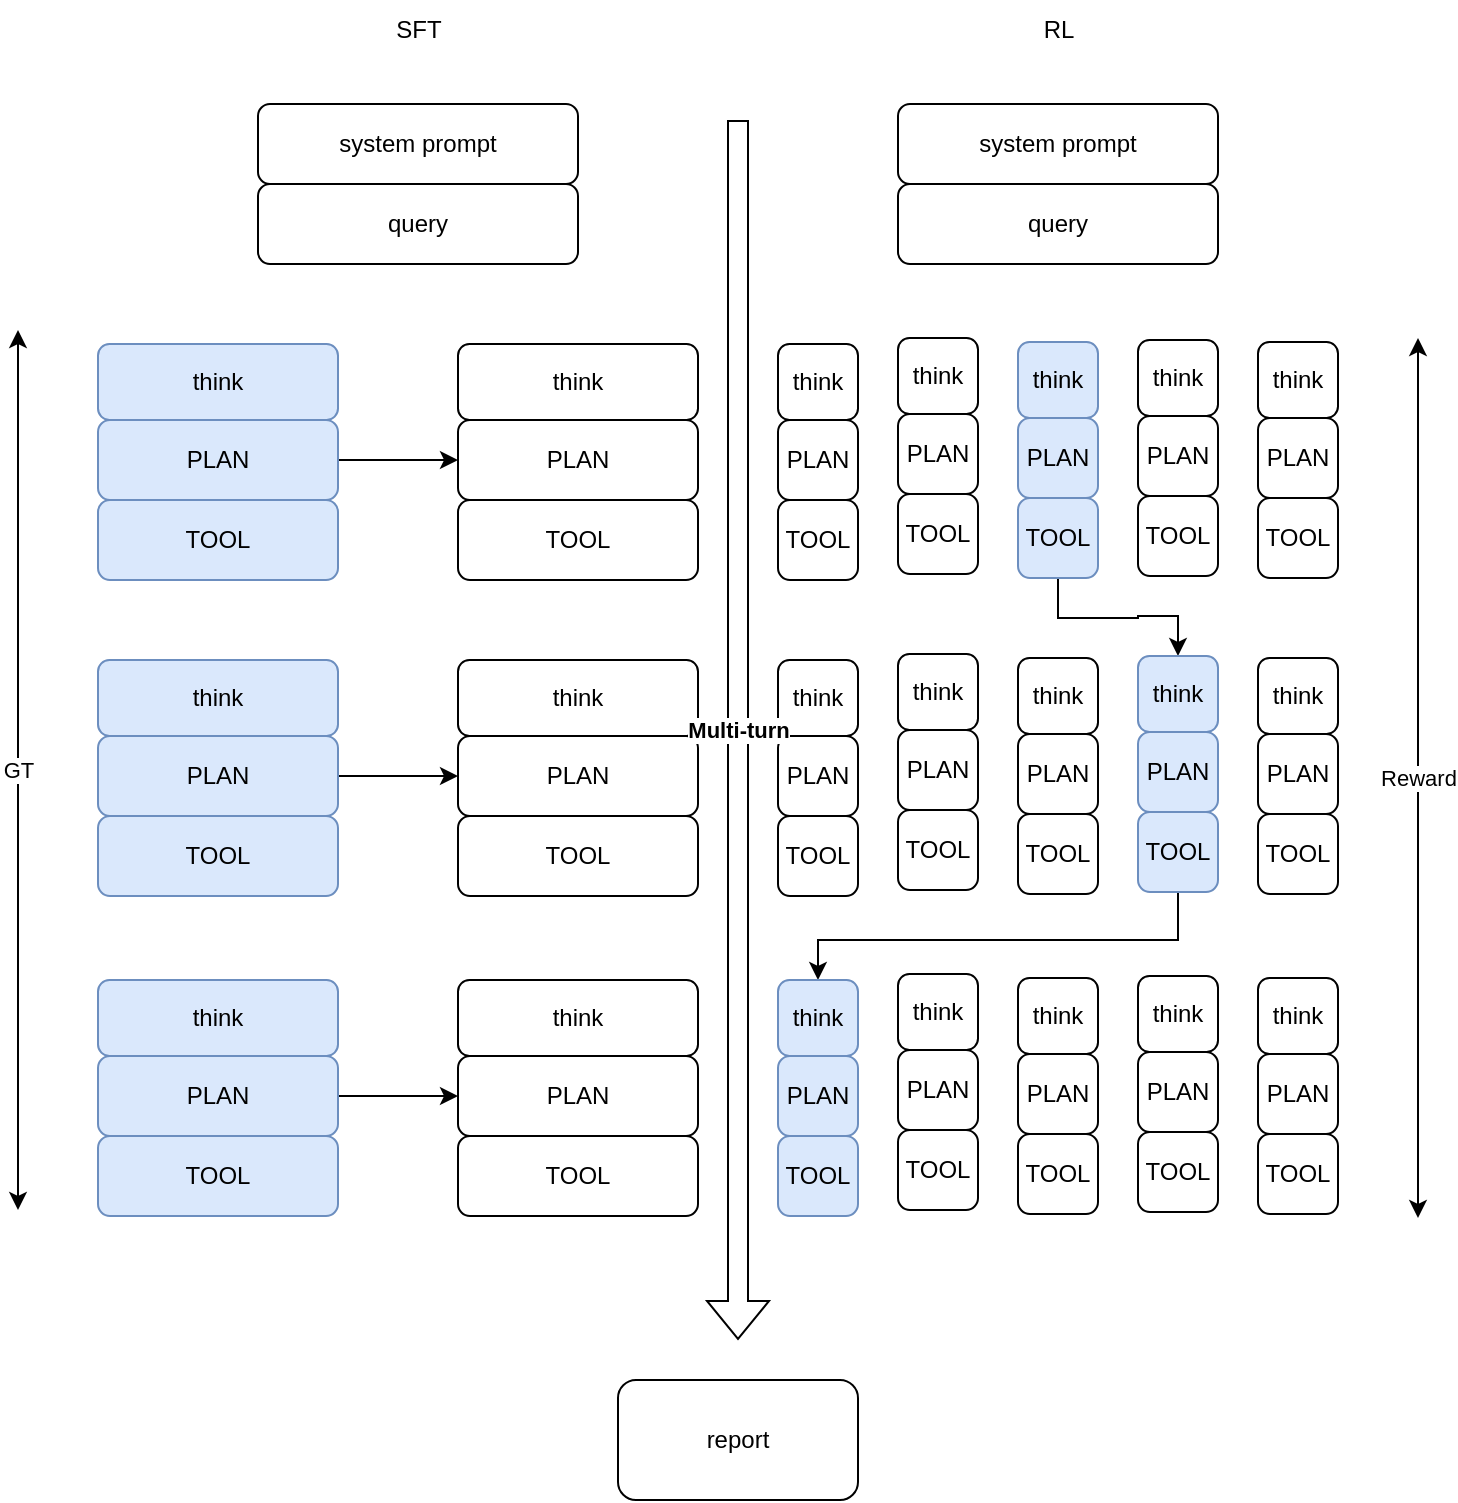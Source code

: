 <mxfile version="28.0.6">
  <diagram name="第 1 页" id="1-Jnj2OXeTHvH94W0eM9">
    <mxGraphModel dx="2066" dy="1111" grid="1" gridSize="10" guides="1" tooltips="1" connect="1" arrows="1" fold="1" page="1" pageScale="1" pageWidth="827" pageHeight="1169" math="0" shadow="0">
      <root>
        <mxCell id="0" />
        <mxCell id="1" parent="0" />
        <mxCell id="kIH4VswwCRjVbhYR88mj-3" value="system prompt" style="rounded=1;whiteSpace=wrap;html=1;" vertex="1" parent="1">
          <mxGeometry x="480" y="162" width="160" height="40" as="geometry" />
        </mxCell>
        <mxCell id="kIH4VswwCRjVbhYR88mj-4" value="query" style="rounded=1;whiteSpace=wrap;html=1;" vertex="1" parent="1">
          <mxGeometry x="480" y="202" width="160" height="40" as="geometry" />
        </mxCell>
        <mxCell id="kIH4VswwCRjVbhYR88mj-8" value="think" style="rounded=1;whiteSpace=wrap;html=1;" vertex="1" parent="1">
          <mxGeometry x="260" y="282" width="120" height="38" as="geometry" />
        </mxCell>
        <mxCell id="kIH4VswwCRjVbhYR88mj-9" value="PLAN" style="rounded=1;whiteSpace=wrap;html=1;" vertex="1" parent="1">
          <mxGeometry x="260" y="320" width="120" height="40" as="geometry" />
        </mxCell>
        <mxCell id="kIH4VswwCRjVbhYR88mj-11" value="system prompt" style="rounded=1;whiteSpace=wrap;html=1;" vertex="1" parent="1">
          <mxGeometry x="160" y="162" width="160" height="40" as="geometry" />
        </mxCell>
        <mxCell id="kIH4VswwCRjVbhYR88mj-12" value="query" style="rounded=1;whiteSpace=wrap;html=1;" vertex="1" parent="1">
          <mxGeometry x="160" y="202" width="160" height="40" as="geometry" />
        </mxCell>
        <mxCell id="kIH4VswwCRjVbhYR88mj-13" value="SFT" style="text;html=1;align=center;verticalAlign=middle;resizable=0;points=[];autosize=1;strokeColor=none;fillColor=none;" vertex="1" parent="1">
          <mxGeometry x="215" y="110" width="50" height="30" as="geometry" />
        </mxCell>
        <mxCell id="kIH4VswwCRjVbhYR88mj-14" value="RL" style="text;html=1;align=center;verticalAlign=middle;resizable=0;points=[];autosize=1;strokeColor=none;fillColor=none;" vertex="1" parent="1">
          <mxGeometry x="540" y="110" width="40" height="30" as="geometry" />
        </mxCell>
        <mxCell id="kIH4VswwCRjVbhYR88mj-15" value="TOOL" style="rounded=1;whiteSpace=wrap;html=1;" vertex="1" parent="1">
          <mxGeometry x="260" y="360" width="120" height="40" as="geometry" />
        </mxCell>
        <mxCell id="kIH4VswwCRjVbhYR88mj-18" value="think" style="rounded=1;whiteSpace=wrap;html=1;fillColor=#dae8fc;strokeColor=#6c8ebf;" vertex="1" parent="1">
          <mxGeometry x="540" y="281" width="40" height="38" as="geometry" />
        </mxCell>
        <mxCell id="kIH4VswwCRjVbhYR88mj-19" value="PLAN" style="rounded=1;whiteSpace=wrap;html=1;fillColor=#dae8fc;strokeColor=#6c8ebf;" vertex="1" parent="1">
          <mxGeometry x="540" y="319" width="40" height="40" as="geometry" />
        </mxCell>
        <mxCell id="kIH4VswwCRjVbhYR88mj-72" style="edgeStyle=orthogonalEdgeStyle;rounded=0;orthogonalLoop=1;jettySize=auto;html=1;exitX=0.5;exitY=1;exitDx=0;exitDy=0;" edge="1" parent="1" source="kIH4VswwCRjVbhYR88mj-20" target="kIH4VswwCRjVbhYR88mj-43">
          <mxGeometry relative="1" as="geometry" />
        </mxCell>
        <mxCell id="kIH4VswwCRjVbhYR88mj-20" value="TOOL" style="rounded=1;whiteSpace=wrap;html=1;fillColor=#dae8fc;strokeColor=#6c8ebf;" vertex="1" parent="1">
          <mxGeometry x="540" y="359" width="40" height="40" as="geometry" />
        </mxCell>
        <mxCell id="kIH4VswwCRjVbhYR88mj-21" value="think" style="rounded=1;whiteSpace=wrap;html=1;" vertex="1" parent="1">
          <mxGeometry x="260" y="440" width="120" height="38" as="geometry" />
        </mxCell>
        <mxCell id="kIH4VswwCRjVbhYR88mj-22" value="PLAN" style="rounded=1;whiteSpace=wrap;html=1;" vertex="1" parent="1">
          <mxGeometry x="260" y="478" width="120" height="40" as="geometry" />
        </mxCell>
        <mxCell id="kIH4VswwCRjVbhYR88mj-23" value="TOOL" style="rounded=1;whiteSpace=wrap;html=1;" vertex="1" parent="1">
          <mxGeometry x="260" y="518" width="120" height="40" as="geometry" />
        </mxCell>
        <mxCell id="kIH4VswwCRjVbhYR88mj-24" value="think" style="rounded=1;whiteSpace=wrap;html=1;" vertex="1" parent="1">
          <mxGeometry x="260" y="600" width="120" height="38" as="geometry" />
        </mxCell>
        <mxCell id="kIH4VswwCRjVbhYR88mj-25" value="PLAN" style="rounded=1;whiteSpace=wrap;html=1;" vertex="1" parent="1">
          <mxGeometry x="260" y="638" width="120" height="40" as="geometry" />
        </mxCell>
        <mxCell id="kIH4VswwCRjVbhYR88mj-26" value="TOOL" style="rounded=1;whiteSpace=wrap;html=1;" vertex="1" parent="1">
          <mxGeometry x="260" y="678" width="120" height="40" as="geometry" />
        </mxCell>
        <mxCell id="kIH4VswwCRjVbhYR88mj-27" value="think" style="rounded=1;whiteSpace=wrap;html=1;" vertex="1" parent="1">
          <mxGeometry x="600" y="280" width="40" height="38" as="geometry" />
        </mxCell>
        <mxCell id="kIH4VswwCRjVbhYR88mj-28" value="PLAN" style="rounded=1;whiteSpace=wrap;html=1;" vertex="1" parent="1">
          <mxGeometry x="600" y="318" width="40" height="40" as="geometry" />
        </mxCell>
        <mxCell id="kIH4VswwCRjVbhYR88mj-29" value="TOOL" style="rounded=1;whiteSpace=wrap;html=1;" vertex="1" parent="1">
          <mxGeometry x="600" y="358" width="40" height="40" as="geometry" />
        </mxCell>
        <mxCell id="kIH4VswwCRjVbhYR88mj-30" value="think" style="rounded=1;whiteSpace=wrap;html=1;" vertex="1" parent="1">
          <mxGeometry x="480" y="279" width="40" height="38" as="geometry" />
        </mxCell>
        <mxCell id="kIH4VswwCRjVbhYR88mj-31" value="PLAN" style="rounded=1;whiteSpace=wrap;html=1;" vertex="1" parent="1">
          <mxGeometry x="480" y="317" width="40" height="40" as="geometry" />
        </mxCell>
        <mxCell id="kIH4VswwCRjVbhYR88mj-32" value="TOOL" style="rounded=1;whiteSpace=wrap;html=1;" vertex="1" parent="1">
          <mxGeometry x="480" y="357" width="40" height="40" as="geometry" />
        </mxCell>
        <mxCell id="kIH4VswwCRjVbhYR88mj-33" value="think" style="rounded=1;whiteSpace=wrap;html=1;" vertex="1" parent="1">
          <mxGeometry x="660" y="281" width="40" height="38" as="geometry" />
        </mxCell>
        <mxCell id="kIH4VswwCRjVbhYR88mj-34" value="PLAN" style="rounded=1;whiteSpace=wrap;html=1;" vertex="1" parent="1">
          <mxGeometry x="660" y="319" width="40" height="40" as="geometry" />
        </mxCell>
        <mxCell id="kIH4VswwCRjVbhYR88mj-35" value="TOOL" style="rounded=1;whiteSpace=wrap;html=1;" vertex="1" parent="1">
          <mxGeometry x="660" y="359" width="40" height="40" as="geometry" />
        </mxCell>
        <mxCell id="kIH4VswwCRjVbhYR88mj-36" value="think" style="rounded=1;whiteSpace=wrap;html=1;" vertex="1" parent="1">
          <mxGeometry x="420" y="282" width="40" height="38" as="geometry" />
        </mxCell>
        <mxCell id="kIH4VswwCRjVbhYR88mj-37" value="PLAN" style="rounded=1;whiteSpace=wrap;html=1;" vertex="1" parent="1">
          <mxGeometry x="420" y="320" width="40" height="40" as="geometry" />
        </mxCell>
        <mxCell id="kIH4VswwCRjVbhYR88mj-38" value="TOOL" style="rounded=1;whiteSpace=wrap;html=1;" vertex="1" parent="1">
          <mxGeometry x="420" y="360" width="40" height="40" as="geometry" />
        </mxCell>
        <mxCell id="kIH4VswwCRjVbhYR88mj-39" value="GT" style="endArrow=classic;startArrow=classic;html=1;rounded=0;" edge="1" parent="1">
          <mxGeometry width="50" height="50" relative="1" as="geometry">
            <mxPoint x="40" y="715" as="sourcePoint" />
            <mxPoint x="40" y="275" as="targetPoint" />
          </mxGeometry>
        </mxCell>
        <mxCell id="kIH4VswwCRjVbhYR88mj-40" value="think" style="rounded=1;whiteSpace=wrap;html=1;" vertex="1" parent="1">
          <mxGeometry x="540" y="439" width="40" height="38" as="geometry" />
        </mxCell>
        <mxCell id="kIH4VswwCRjVbhYR88mj-41" value="PLAN" style="rounded=1;whiteSpace=wrap;html=1;" vertex="1" parent="1">
          <mxGeometry x="540" y="477" width="40" height="40" as="geometry" />
        </mxCell>
        <mxCell id="kIH4VswwCRjVbhYR88mj-42" value="TOOL" style="rounded=1;whiteSpace=wrap;html=1;" vertex="1" parent="1">
          <mxGeometry x="540" y="517" width="40" height="40" as="geometry" />
        </mxCell>
        <mxCell id="kIH4VswwCRjVbhYR88mj-43" value="think" style="rounded=1;whiteSpace=wrap;html=1;fillColor=#dae8fc;strokeColor=#6c8ebf;" vertex="1" parent="1">
          <mxGeometry x="600" y="438" width="40" height="38" as="geometry" />
        </mxCell>
        <mxCell id="kIH4VswwCRjVbhYR88mj-44" value="PLAN" style="rounded=1;whiteSpace=wrap;html=1;fillColor=#dae8fc;strokeColor=#6c8ebf;" vertex="1" parent="1">
          <mxGeometry x="600" y="476" width="40" height="40" as="geometry" />
        </mxCell>
        <mxCell id="kIH4VswwCRjVbhYR88mj-73" style="edgeStyle=orthogonalEdgeStyle;rounded=0;orthogonalLoop=1;jettySize=auto;html=1;entryX=0.5;entryY=0;entryDx=0;entryDy=0;" edge="1" parent="1" source="kIH4VswwCRjVbhYR88mj-45" target="kIH4VswwCRjVbhYR88mj-67">
          <mxGeometry relative="1" as="geometry">
            <Array as="points">
              <mxPoint x="620" y="580" />
              <mxPoint x="440" y="580" />
            </Array>
          </mxGeometry>
        </mxCell>
        <mxCell id="kIH4VswwCRjVbhYR88mj-45" value="TOOL" style="rounded=1;whiteSpace=wrap;html=1;fillColor=#dae8fc;strokeColor=#6c8ebf;" vertex="1" parent="1">
          <mxGeometry x="600" y="516" width="40" height="40" as="geometry" />
        </mxCell>
        <mxCell id="kIH4VswwCRjVbhYR88mj-46" value="think" style="rounded=1;whiteSpace=wrap;html=1;" vertex="1" parent="1">
          <mxGeometry x="480" y="437" width="40" height="38" as="geometry" />
        </mxCell>
        <mxCell id="kIH4VswwCRjVbhYR88mj-47" value="PLAN" style="rounded=1;whiteSpace=wrap;html=1;" vertex="1" parent="1">
          <mxGeometry x="480" y="475" width="40" height="40" as="geometry" />
        </mxCell>
        <mxCell id="kIH4VswwCRjVbhYR88mj-48" value="TOOL" style="rounded=1;whiteSpace=wrap;html=1;" vertex="1" parent="1">
          <mxGeometry x="480" y="515" width="40" height="40" as="geometry" />
        </mxCell>
        <mxCell id="kIH4VswwCRjVbhYR88mj-49" value="think" style="rounded=1;whiteSpace=wrap;html=1;" vertex="1" parent="1">
          <mxGeometry x="660" y="439" width="40" height="38" as="geometry" />
        </mxCell>
        <mxCell id="kIH4VswwCRjVbhYR88mj-50" value="PLAN" style="rounded=1;whiteSpace=wrap;html=1;" vertex="1" parent="1">
          <mxGeometry x="660" y="477" width="40" height="40" as="geometry" />
        </mxCell>
        <mxCell id="kIH4VswwCRjVbhYR88mj-51" value="TOOL" style="rounded=1;whiteSpace=wrap;html=1;" vertex="1" parent="1">
          <mxGeometry x="660" y="517" width="40" height="40" as="geometry" />
        </mxCell>
        <mxCell id="kIH4VswwCRjVbhYR88mj-52" value="think" style="rounded=1;whiteSpace=wrap;html=1;" vertex="1" parent="1">
          <mxGeometry x="420" y="440" width="40" height="38" as="geometry" />
        </mxCell>
        <mxCell id="kIH4VswwCRjVbhYR88mj-53" value="PLAN" style="rounded=1;whiteSpace=wrap;html=1;" vertex="1" parent="1">
          <mxGeometry x="420" y="478" width="40" height="40" as="geometry" />
        </mxCell>
        <mxCell id="kIH4VswwCRjVbhYR88mj-54" value="TOOL" style="rounded=1;whiteSpace=wrap;html=1;" vertex="1" parent="1">
          <mxGeometry x="420" y="518" width="40" height="40" as="geometry" />
        </mxCell>
        <mxCell id="kIH4VswwCRjVbhYR88mj-55" value="think" style="rounded=1;whiteSpace=wrap;html=1;" vertex="1" parent="1">
          <mxGeometry x="540" y="599" width="40" height="38" as="geometry" />
        </mxCell>
        <mxCell id="kIH4VswwCRjVbhYR88mj-56" value="PLAN" style="rounded=1;whiteSpace=wrap;html=1;" vertex="1" parent="1">
          <mxGeometry x="540" y="637" width="40" height="40" as="geometry" />
        </mxCell>
        <mxCell id="kIH4VswwCRjVbhYR88mj-57" value="TOOL" style="rounded=1;whiteSpace=wrap;html=1;" vertex="1" parent="1">
          <mxGeometry x="540" y="677" width="40" height="40" as="geometry" />
        </mxCell>
        <mxCell id="kIH4VswwCRjVbhYR88mj-58" value="think" style="rounded=1;whiteSpace=wrap;html=1;" vertex="1" parent="1">
          <mxGeometry x="600" y="598" width="40" height="38" as="geometry" />
        </mxCell>
        <mxCell id="kIH4VswwCRjVbhYR88mj-59" value="PLAN" style="rounded=1;whiteSpace=wrap;html=1;" vertex="1" parent="1">
          <mxGeometry x="600" y="636" width="40" height="40" as="geometry" />
        </mxCell>
        <mxCell id="kIH4VswwCRjVbhYR88mj-60" value="TOOL" style="rounded=1;whiteSpace=wrap;html=1;" vertex="1" parent="1">
          <mxGeometry x="600" y="676" width="40" height="40" as="geometry" />
        </mxCell>
        <mxCell id="kIH4VswwCRjVbhYR88mj-61" value="think" style="rounded=1;whiteSpace=wrap;html=1;" vertex="1" parent="1">
          <mxGeometry x="480" y="597" width="40" height="38" as="geometry" />
        </mxCell>
        <mxCell id="kIH4VswwCRjVbhYR88mj-62" value="PLAN" style="rounded=1;whiteSpace=wrap;html=1;" vertex="1" parent="1">
          <mxGeometry x="480" y="635" width="40" height="40" as="geometry" />
        </mxCell>
        <mxCell id="kIH4VswwCRjVbhYR88mj-63" value="TOOL" style="rounded=1;whiteSpace=wrap;html=1;" vertex="1" parent="1">
          <mxGeometry x="480" y="675" width="40" height="40" as="geometry" />
        </mxCell>
        <mxCell id="kIH4VswwCRjVbhYR88mj-64" value="think" style="rounded=1;whiteSpace=wrap;html=1;" vertex="1" parent="1">
          <mxGeometry x="660" y="599" width="40" height="38" as="geometry" />
        </mxCell>
        <mxCell id="kIH4VswwCRjVbhYR88mj-65" value="PLAN" style="rounded=1;whiteSpace=wrap;html=1;" vertex="1" parent="1">
          <mxGeometry x="660" y="637" width="40" height="40" as="geometry" />
        </mxCell>
        <mxCell id="kIH4VswwCRjVbhYR88mj-66" value="TOOL" style="rounded=1;whiteSpace=wrap;html=1;" vertex="1" parent="1">
          <mxGeometry x="660" y="677" width="40" height="40" as="geometry" />
        </mxCell>
        <mxCell id="kIH4VswwCRjVbhYR88mj-67" value="think" style="rounded=1;whiteSpace=wrap;html=1;fillColor=#dae8fc;strokeColor=#6c8ebf;" vertex="1" parent="1">
          <mxGeometry x="420" y="600" width="40" height="38" as="geometry" />
        </mxCell>
        <mxCell id="kIH4VswwCRjVbhYR88mj-68" value="PLAN" style="rounded=1;whiteSpace=wrap;html=1;fillColor=#dae8fc;strokeColor=#6c8ebf;" vertex="1" parent="1">
          <mxGeometry x="420" y="638" width="40" height="40" as="geometry" />
        </mxCell>
        <mxCell id="kIH4VswwCRjVbhYR88mj-69" value="TOOL" style="rounded=1;whiteSpace=wrap;html=1;fillColor=#dae8fc;strokeColor=#6c8ebf;" vertex="1" parent="1">
          <mxGeometry x="420" y="678" width="40" height="40" as="geometry" />
        </mxCell>
        <mxCell id="kIH4VswwCRjVbhYR88mj-70" value="Reward" style="endArrow=classic;startArrow=classic;html=1;rounded=0;" edge="1" parent="1">
          <mxGeometry width="50" height="50" relative="1" as="geometry">
            <mxPoint x="740" y="719" as="sourcePoint" />
            <mxPoint x="740" y="279" as="targetPoint" />
          </mxGeometry>
        </mxCell>
        <mxCell id="kIH4VswwCRjVbhYR88mj-71" value="Multi-turn" style="shape=flexArrow;endArrow=classic;html=1;rounded=0;fontStyle=1" edge="1" parent="1">
          <mxGeometry width="50" height="50" relative="1" as="geometry">
            <mxPoint x="400" y="170" as="sourcePoint" />
            <mxPoint x="400" y="780" as="targetPoint" />
          </mxGeometry>
        </mxCell>
        <mxCell id="kIH4VswwCRjVbhYR88mj-74" value="report" style="rounded=1;whiteSpace=wrap;html=1;" vertex="1" parent="1">
          <mxGeometry x="340" y="800" width="120" height="60" as="geometry" />
        </mxCell>
        <mxCell id="kIH4VswwCRjVbhYR88mj-75" value="think" style="rounded=1;whiteSpace=wrap;html=1;fillColor=#dae8fc;strokeColor=#6c8ebf;" vertex="1" parent="1">
          <mxGeometry x="80" y="282" width="120" height="38" as="geometry" />
        </mxCell>
        <mxCell id="kIH4VswwCRjVbhYR88mj-86" style="edgeStyle=orthogonalEdgeStyle;rounded=0;orthogonalLoop=1;jettySize=auto;html=1;exitX=1;exitY=0.5;exitDx=0;exitDy=0;entryX=0;entryY=0.5;entryDx=0;entryDy=0;" edge="1" parent="1" source="kIH4VswwCRjVbhYR88mj-76" target="kIH4VswwCRjVbhYR88mj-9">
          <mxGeometry relative="1" as="geometry" />
        </mxCell>
        <mxCell id="kIH4VswwCRjVbhYR88mj-76" value="PLAN" style="rounded=1;whiteSpace=wrap;html=1;fillColor=#dae8fc;strokeColor=#6c8ebf;" vertex="1" parent="1">
          <mxGeometry x="80" y="320" width="120" height="40" as="geometry" />
        </mxCell>
        <mxCell id="kIH4VswwCRjVbhYR88mj-77" value="TOOL" style="rounded=1;whiteSpace=wrap;html=1;fillColor=#dae8fc;strokeColor=#6c8ebf;" vertex="1" parent="1">
          <mxGeometry x="80" y="360" width="120" height="40" as="geometry" />
        </mxCell>
        <mxCell id="kIH4VswwCRjVbhYR88mj-78" value="think" style="rounded=1;whiteSpace=wrap;html=1;fillColor=#dae8fc;strokeColor=#6c8ebf;" vertex="1" parent="1">
          <mxGeometry x="80" y="440" width="120" height="38" as="geometry" />
        </mxCell>
        <mxCell id="kIH4VswwCRjVbhYR88mj-87" style="edgeStyle=orthogonalEdgeStyle;rounded=0;orthogonalLoop=1;jettySize=auto;html=1;exitX=1;exitY=0.5;exitDx=0;exitDy=0;entryX=0;entryY=0.5;entryDx=0;entryDy=0;" edge="1" parent="1" source="kIH4VswwCRjVbhYR88mj-79" target="kIH4VswwCRjVbhYR88mj-22">
          <mxGeometry relative="1" as="geometry" />
        </mxCell>
        <mxCell id="kIH4VswwCRjVbhYR88mj-79" value="PLAN" style="rounded=1;whiteSpace=wrap;html=1;fillColor=#dae8fc;strokeColor=#6c8ebf;" vertex="1" parent="1">
          <mxGeometry x="80" y="478" width="120" height="40" as="geometry" />
        </mxCell>
        <mxCell id="kIH4VswwCRjVbhYR88mj-80" value="TOOL" style="rounded=1;whiteSpace=wrap;html=1;fillColor=#dae8fc;strokeColor=#6c8ebf;" vertex="1" parent="1">
          <mxGeometry x="80" y="518" width="120" height="40" as="geometry" />
        </mxCell>
        <mxCell id="kIH4VswwCRjVbhYR88mj-81" value="think" style="rounded=1;whiteSpace=wrap;html=1;fillColor=#dae8fc;strokeColor=#6c8ebf;" vertex="1" parent="1">
          <mxGeometry x="80" y="600" width="120" height="38" as="geometry" />
        </mxCell>
        <mxCell id="kIH4VswwCRjVbhYR88mj-88" style="edgeStyle=orthogonalEdgeStyle;rounded=0;orthogonalLoop=1;jettySize=auto;html=1;exitX=1;exitY=0.5;exitDx=0;exitDy=0;entryX=0;entryY=0.5;entryDx=0;entryDy=0;" edge="1" parent="1" source="kIH4VswwCRjVbhYR88mj-82" target="kIH4VswwCRjVbhYR88mj-25">
          <mxGeometry relative="1" as="geometry" />
        </mxCell>
        <mxCell id="kIH4VswwCRjVbhYR88mj-82" value="PLAN" style="rounded=1;whiteSpace=wrap;html=1;fillColor=#dae8fc;strokeColor=#6c8ebf;" vertex="1" parent="1">
          <mxGeometry x="80" y="638" width="120" height="40" as="geometry" />
        </mxCell>
        <mxCell id="kIH4VswwCRjVbhYR88mj-83" value="TOOL" style="rounded=1;whiteSpace=wrap;html=1;fillColor=#dae8fc;strokeColor=#6c8ebf;" vertex="1" parent="1">
          <mxGeometry x="80" y="678" width="120" height="40" as="geometry" />
        </mxCell>
      </root>
    </mxGraphModel>
  </diagram>
</mxfile>

